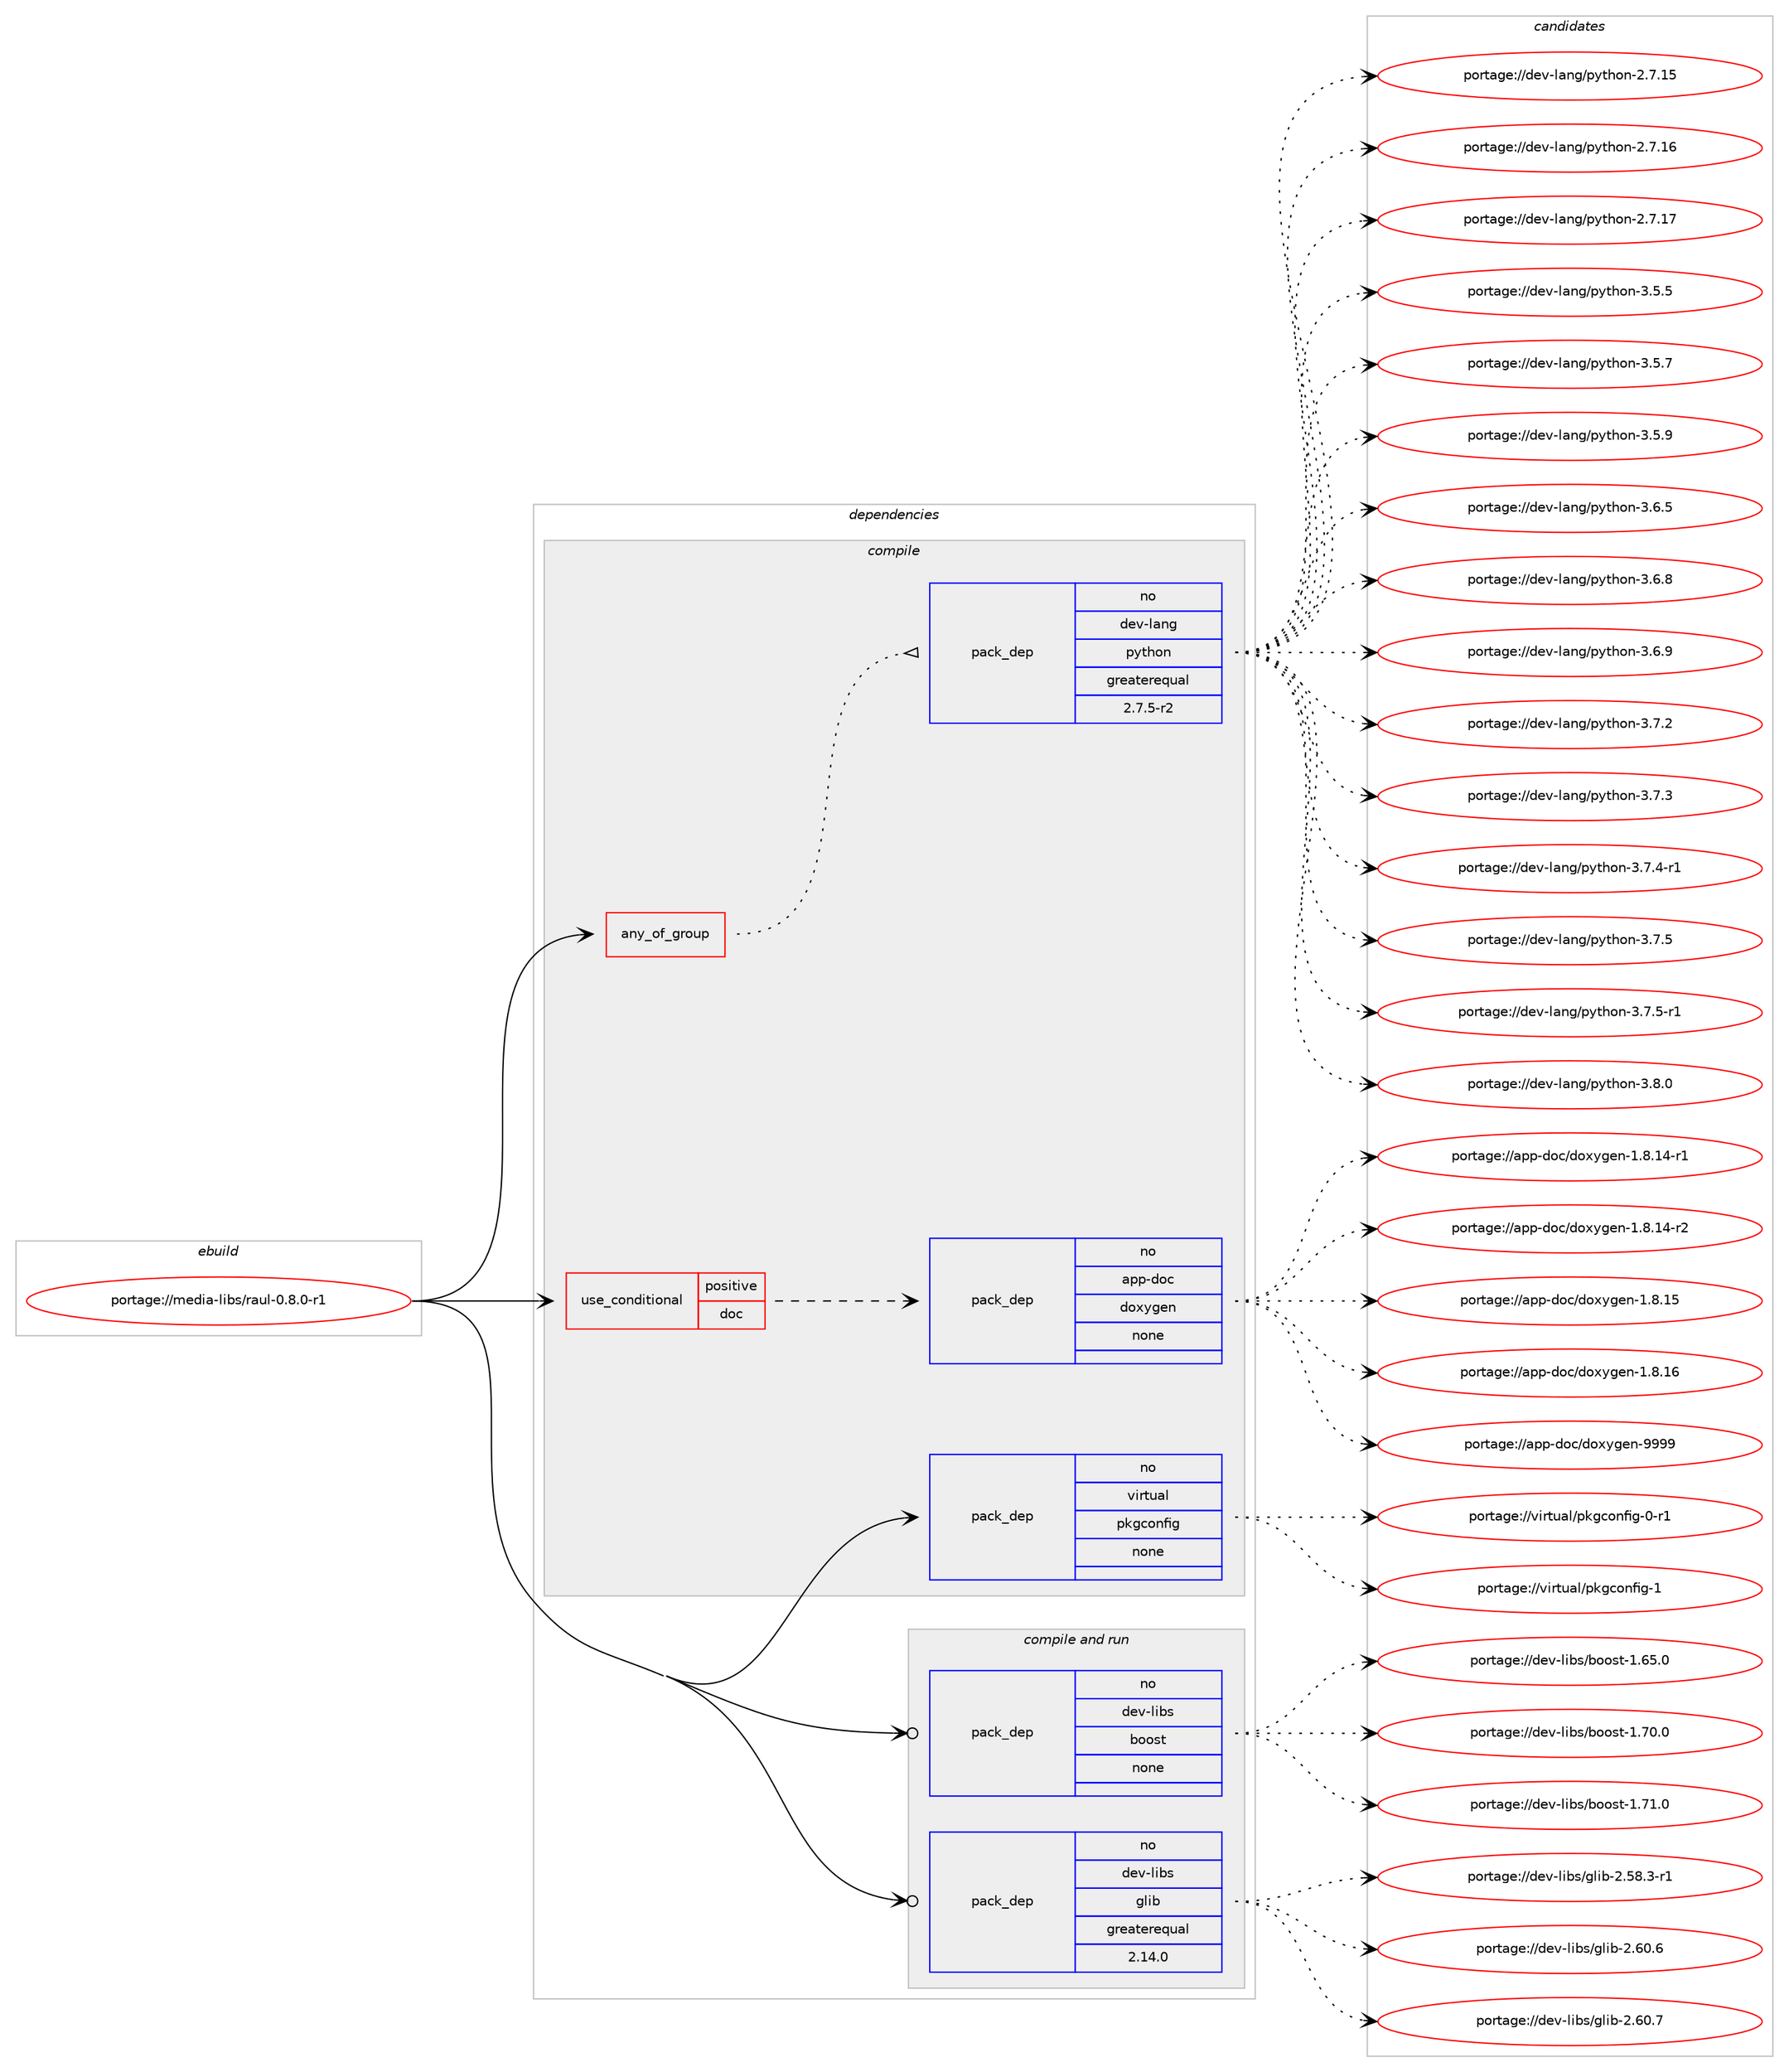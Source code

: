 digraph prolog {

# *************
# Graph options
# *************

newrank=true;
concentrate=true;
compound=true;
graph [rankdir=LR,fontname=Helvetica,fontsize=10,ranksep=1.5];#, ranksep=2.5, nodesep=0.2];
edge  [arrowhead=vee];
node  [fontname=Helvetica,fontsize=10];

# **********
# The ebuild
# **********

subgraph cluster_leftcol {
color=gray;
rank=same;
label=<<i>ebuild</i>>;
id [label="portage://media-libs/raul-0.8.0-r1", color=red, width=4, href="../media-libs/raul-0.8.0-r1.svg"];
}

# ****************
# The dependencies
# ****************

subgraph cluster_midcol {
color=gray;
label=<<i>dependencies</i>>;
subgraph cluster_compile {
fillcolor="#eeeeee";
style=filled;
label=<<i>compile</i>>;
subgraph any5184 {
dependency324123 [label=<<TABLE BORDER="0" CELLBORDER="1" CELLSPACING="0" CELLPADDING="4"><TR><TD CELLPADDING="10">any_of_group</TD></TR></TABLE>>, shape=none, color=red];subgraph pack237761 {
dependency324124 [label=<<TABLE BORDER="0" CELLBORDER="1" CELLSPACING="0" CELLPADDING="4" WIDTH="220"><TR><TD ROWSPAN="6" CELLPADDING="30">pack_dep</TD></TR><TR><TD WIDTH="110">no</TD></TR><TR><TD>dev-lang</TD></TR><TR><TD>python</TD></TR><TR><TD>greaterequal</TD></TR><TR><TD>2.7.5-r2</TD></TR></TABLE>>, shape=none, color=blue];
}
dependency324123:e -> dependency324124:w [weight=20,style="dotted",arrowhead="oinv"];
}
id:e -> dependency324123:w [weight=20,style="solid",arrowhead="vee"];
subgraph cond81045 {
dependency324125 [label=<<TABLE BORDER="0" CELLBORDER="1" CELLSPACING="0" CELLPADDING="4"><TR><TD ROWSPAN="3" CELLPADDING="10">use_conditional</TD></TR><TR><TD>positive</TD></TR><TR><TD>doc</TD></TR></TABLE>>, shape=none, color=red];
subgraph pack237762 {
dependency324126 [label=<<TABLE BORDER="0" CELLBORDER="1" CELLSPACING="0" CELLPADDING="4" WIDTH="220"><TR><TD ROWSPAN="6" CELLPADDING="30">pack_dep</TD></TR><TR><TD WIDTH="110">no</TD></TR><TR><TD>app-doc</TD></TR><TR><TD>doxygen</TD></TR><TR><TD>none</TD></TR><TR><TD></TD></TR></TABLE>>, shape=none, color=blue];
}
dependency324125:e -> dependency324126:w [weight=20,style="dashed",arrowhead="vee"];
}
id:e -> dependency324125:w [weight=20,style="solid",arrowhead="vee"];
subgraph pack237763 {
dependency324127 [label=<<TABLE BORDER="0" CELLBORDER="1" CELLSPACING="0" CELLPADDING="4" WIDTH="220"><TR><TD ROWSPAN="6" CELLPADDING="30">pack_dep</TD></TR><TR><TD WIDTH="110">no</TD></TR><TR><TD>virtual</TD></TR><TR><TD>pkgconfig</TD></TR><TR><TD>none</TD></TR><TR><TD></TD></TR></TABLE>>, shape=none, color=blue];
}
id:e -> dependency324127:w [weight=20,style="solid",arrowhead="vee"];
}
subgraph cluster_compileandrun {
fillcolor="#eeeeee";
style=filled;
label=<<i>compile and run</i>>;
subgraph pack237764 {
dependency324128 [label=<<TABLE BORDER="0" CELLBORDER="1" CELLSPACING="0" CELLPADDING="4" WIDTH="220"><TR><TD ROWSPAN="6" CELLPADDING="30">pack_dep</TD></TR><TR><TD WIDTH="110">no</TD></TR><TR><TD>dev-libs</TD></TR><TR><TD>boost</TD></TR><TR><TD>none</TD></TR><TR><TD></TD></TR></TABLE>>, shape=none, color=blue];
}
id:e -> dependency324128:w [weight=20,style="solid",arrowhead="odotvee"];
subgraph pack237765 {
dependency324129 [label=<<TABLE BORDER="0" CELLBORDER="1" CELLSPACING="0" CELLPADDING="4" WIDTH="220"><TR><TD ROWSPAN="6" CELLPADDING="30">pack_dep</TD></TR><TR><TD WIDTH="110">no</TD></TR><TR><TD>dev-libs</TD></TR><TR><TD>glib</TD></TR><TR><TD>greaterequal</TD></TR><TR><TD>2.14.0</TD></TR></TABLE>>, shape=none, color=blue];
}
id:e -> dependency324129:w [weight=20,style="solid",arrowhead="odotvee"];
}
subgraph cluster_run {
fillcolor="#eeeeee";
style=filled;
label=<<i>run</i>>;
}
}

# **************
# The candidates
# **************

subgraph cluster_choices {
rank=same;
color=gray;
label=<<i>candidates</i>>;

subgraph choice237761 {
color=black;
nodesep=1;
choiceportage10010111845108971101034711212111610411111045504655464953 [label="portage://dev-lang/python-2.7.15", color=red, width=4,href="../dev-lang/python-2.7.15.svg"];
choiceportage10010111845108971101034711212111610411111045504655464954 [label="portage://dev-lang/python-2.7.16", color=red, width=4,href="../dev-lang/python-2.7.16.svg"];
choiceportage10010111845108971101034711212111610411111045504655464955 [label="portage://dev-lang/python-2.7.17", color=red, width=4,href="../dev-lang/python-2.7.17.svg"];
choiceportage100101118451089711010347112121116104111110455146534653 [label="portage://dev-lang/python-3.5.5", color=red, width=4,href="../dev-lang/python-3.5.5.svg"];
choiceportage100101118451089711010347112121116104111110455146534655 [label="portage://dev-lang/python-3.5.7", color=red, width=4,href="../dev-lang/python-3.5.7.svg"];
choiceportage100101118451089711010347112121116104111110455146534657 [label="portage://dev-lang/python-3.5.9", color=red, width=4,href="../dev-lang/python-3.5.9.svg"];
choiceportage100101118451089711010347112121116104111110455146544653 [label="portage://dev-lang/python-3.6.5", color=red, width=4,href="../dev-lang/python-3.6.5.svg"];
choiceportage100101118451089711010347112121116104111110455146544656 [label="portage://dev-lang/python-3.6.8", color=red, width=4,href="../dev-lang/python-3.6.8.svg"];
choiceportage100101118451089711010347112121116104111110455146544657 [label="portage://dev-lang/python-3.6.9", color=red, width=4,href="../dev-lang/python-3.6.9.svg"];
choiceportage100101118451089711010347112121116104111110455146554650 [label="portage://dev-lang/python-3.7.2", color=red, width=4,href="../dev-lang/python-3.7.2.svg"];
choiceportage100101118451089711010347112121116104111110455146554651 [label="portage://dev-lang/python-3.7.3", color=red, width=4,href="../dev-lang/python-3.7.3.svg"];
choiceportage1001011184510897110103471121211161041111104551465546524511449 [label="portage://dev-lang/python-3.7.4-r1", color=red, width=4,href="../dev-lang/python-3.7.4-r1.svg"];
choiceportage100101118451089711010347112121116104111110455146554653 [label="portage://dev-lang/python-3.7.5", color=red, width=4,href="../dev-lang/python-3.7.5.svg"];
choiceportage1001011184510897110103471121211161041111104551465546534511449 [label="portage://dev-lang/python-3.7.5-r1", color=red, width=4,href="../dev-lang/python-3.7.5-r1.svg"];
choiceportage100101118451089711010347112121116104111110455146564648 [label="portage://dev-lang/python-3.8.0", color=red, width=4,href="../dev-lang/python-3.8.0.svg"];
dependency324124:e -> choiceportage10010111845108971101034711212111610411111045504655464953:w [style=dotted,weight="100"];
dependency324124:e -> choiceportage10010111845108971101034711212111610411111045504655464954:w [style=dotted,weight="100"];
dependency324124:e -> choiceportage10010111845108971101034711212111610411111045504655464955:w [style=dotted,weight="100"];
dependency324124:e -> choiceportage100101118451089711010347112121116104111110455146534653:w [style=dotted,weight="100"];
dependency324124:e -> choiceportage100101118451089711010347112121116104111110455146534655:w [style=dotted,weight="100"];
dependency324124:e -> choiceportage100101118451089711010347112121116104111110455146534657:w [style=dotted,weight="100"];
dependency324124:e -> choiceportage100101118451089711010347112121116104111110455146544653:w [style=dotted,weight="100"];
dependency324124:e -> choiceportage100101118451089711010347112121116104111110455146544656:w [style=dotted,weight="100"];
dependency324124:e -> choiceportage100101118451089711010347112121116104111110455146544657:w [style=dotted,weight="100"];
dependency324124:e -> choiceportage100101118451089711010347112121116104111110455146554650:w [style=dotted,weight="100"];
dependency324124:e -> choiceportage100101118451089711010347112121116104111110455146554651:w [style=dotted,weight="100"];
dependency324124:e -> choiceportage1001011184510897110103471121211161041111104551465546524511449:w [style=dotted,weight="100"];
dependency324124:e -> choiceportage100101118451089711010347112121116104111110455146554653:w [style=dotted,weight="100"];
dependency324124:e -> choiceportage1001011184510897110103471121211161041111104551465546534511449:w [style=dotted,weight="100"];
dependency324124:e -> choiceportage100101118451089711010347112121116104111110455146564648:w [style=dotted,weight="100"];
}
subgraph choice237762 {
color=black;
nodesep=1;
choiceportage97112112451001119947100111120121103101110454946564649524511449 [label="portage://app-doc/doxygen-1.8.14-r1", color=red, width=4,href="../app-doc/doxygen-1.8.14-r1.svg"];
choiceportage97112112451001119947100111120121103101110454946564649524511450 [label="portage://app-doc/doxygen-1.8.14-r2", color=red, width=4,href="../app-doc/doxygen-1.8.14-r2.svg"];
choiceportage9711211245100111994710011112012110310111045494656464953 [label="portage://app-doc/doxygen-1.8.15", color=red, width=4,href="../app-doc/doxygen-1.8.15.svg"];
choiceportage9711211245100111994710011112012110310111045494656464954 [label="portage://app-doc/doxygen-1.8.16", color=red, width=4,href="../app-doc/doxygen-1.8.16.svg"];
choiceportage971121124510011199471001111201211031011104557575757 [label="portage://app-doc/doxygen-9999", color=red, width=4,href="../app-doc/doxygen-9999.svg"];
dependency324126:e -> choiceportage97112112451001119947100111120121103101110454946564649524511449:w [style=dotted,weight="100"];
dependency324126:e -> choiceportage97112112451001119947100111120121103101110454946564649524511450:w [style=dotted,weight="100"];
dependency324126:e -> choiceportage9711211245100111994710011112012110310111045494656464953:w [style=dotted,weight="100"];
dependency324126:e -> choiceportage9711211245100111994710011112012110310111045494656464954:w [style=dotted,weight="100"];
dependency324126:e -> choiceportage971121124510011199471001111201211031011104557575757:w [style=dotted,weight="100"];
}
subgraph choice237763 {
color=black;
nodesep=1;
choiceportage11810511411611797108471121071039911111010210510345484511449 [label="portage://virtual/pkgconfig-0-r1", color=red, width=4,href="../virtual/pkgconfig-0-r1.svg"];
choiceportage1181051141161179710847112107103991111101021051034549 [label="portage://virtual/pkgconfig-1", color=red, width=4,href="../virtual/pkgconfig-1.svg"];
dependency324127:e -> choiceportage11810511411611797108471121071039911111010210510345484511449:w [style=dotted,weight="100"];
dependency324127:e -> choiceportage1181051141161179710847112107103991111101021051034549:w [style=dotted,weight="100"];
}
subgraph choice237764 {
color=black;
nodesep=1;
choiceportage1001011184510810598115479811111111511645494654534648 [label="portage://dev-libs/boost-1.65.0", color=red, width=4,href="../dev-libs/boost-1.65.0.svg"];
choiceportage1001011184510810598115479811111111511645494655484648 [label="portage://dev-libs/boost-1.70.0", color=red, width=4,href="../dev-libs/boost-1.70.0.svg"];
choiceportage1001011184510810598115479811111111511645494655494648 [label="portage://dev-libs/boost-1.71.0", color=red, width=4,href="../dev-libs/boost-1.71.0.svg"];
dependency324128:e -> choiceportage1001011184510810598115479811111111511645494654534648:w [style=dotted,weight="100"];
dependency324128:e -> choiceportage1001011184510810598115479811111111511645494655484648:w [style=dotted,weight="100"];
dependency324128:e -> choiceportage1001011184510810598115479811111111511645494655494648:w [style=dotted,weight="100"];
}
subgraph choice237765 {
color=black;
nodesep=1;
choiceportage10010111845108105981154710310810598455046535646514511449 [label="portage://dev-libs/glib-2.58.3-r1", color=red, width=4,href="../dev-libs/glib-2.58.3-r1.svg"];
choiceportage1001011184510810598115471031081059845504654484654 [label="portage://dev-libs/glib-2.60.6", color=red, width=4,href="../dev-libs/glib-2.60.6.svg"];
choiceportage1001011184510810598115471031081059845504654484655 [label="portage://dev-libs/glib-2.60.7", color=red, width=4,href="../dev-libs/glib-2.60.7.svg"];
dependency324129:e -> choiceportage10010111845108105981154710310810598455046535646514511449:w [style=dotted,weight="100"];
dependency324129:e -> choiceportage1001011184510810598115471031081059845504654484654:w [style=dotted,weight="100"];
dependency324129:e -> choiceportage1001011184510810598115471031081059845504654484655:w [style=dotted,weight="100"];
}
}

}
